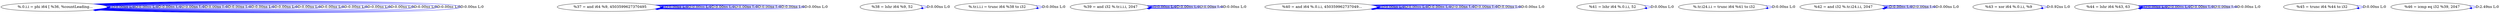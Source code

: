 digraph {
Node0x33345c0[label="  %.0.i.i = phi i64 [ %36, %countLeading..."];
Node0x33345c0 -> Node0x33345c0[label="D:0.00ns L:0",color=blue];
Node0x33345c0 -> Node0x33345c0[label="D:0.00ns L:0",color=blue];
Node0x33345c0 -> Node0x33345c0[label="D:0.00ns L:0",color=blue];
Node0x33345c0 -> Node0x33345c0[label="D:0.00ns L:0",color=blue];
Node0x33345c0 -> Node0x33345c0[label="D:0.00ns L:0",color=blue];
Node0x33345c0 -> Node0x33345c0[label="D:0.00ns L:0",color=blue];
Node0x33345c0 -> Node0x33345c0[label="D:0.00ns L:0",color=blue];
Node0x33345c0 -> Node0x33345c0[label="D:0.00ns L:0",color=blue];
Node0x33345c0 -> Node0x33345c0[label="D:0.00ns L:0",color=blue];
Node0x33345c0 -> Node0x33345c0[label="D:0.00ns L:0",color=blue];
Node0x33345c0 -> Node0x33345c0[label="D:0.00ns L:0",color=blue];
Node0x33345c0 -> Node0x33345c0[label="D:0.00ns L:0",color=blue];
Node0x33345c0 -> Node0x33345c0[label="D:0.00ns L:0",color=blue];
Node0x33345c0 -> Node0x33345c0[label="D:0.00ns L:0",color=blue];
Node0x33345c0 -> Node0x33345c0[label="D:0.00ns L:0",color=blue];
Node0x33345c0 -> Node0x33345c0[label="D:0.00ns L:0",color=blue];
Node0x33346a0[label="  %37 = and i64 %9, 4503599627370495"];
Node0x33346a0 -> Node0x33346a0[label="D:0.00ns L:0",color=blue];
Node0x33346a0 -> Node0x33346a0[label="D:0.00ns L:0",color=blue];
Node0x33346a0 -> Node0x33346a0[label="D:0.00ns L:0",color=blue];
Node0x33346a0 -> Node0x33346a0[label="D:0.00ns L:0",color=blue];
Node0x33346a0 -> Node0x33346a0[label="D:0.00ns L:0",color=blue];
Node0x33346a0 -> Node0x33346a0[label="D:0.00ns L:0",color=blue];
Node0x33346a0 -> Node0x33346a0[label="D:0.00ns L:0",color=blue];
Node0x32cfdc0[label="  %38 = lshr i64 %9, 52"];
Node0x32cfdc0 -> Node0x32cfdc0[label="D:0.00ns L:0",color=blue];
Node0x32cfea0[label="  %.tr.i.i.i = trunc i64 %38 to i32"];
Node0x32cfea0 -> Node0x32cfea0[label="D:0.00ns L:0",color=blue];
Node0x32cff80[label="  %39 = and i32 %.tr.i.i.i, 2047"];
Node0x32cff80 -> Node0x32cff80[label="D:0.00ns L:0",color=blue];
Node0x32cff80 -> Node0x32cff80[label="D:0.00ns L:0",color=blue];
Node0x32cff80 -> Node0x32cff80[label="D:0.00ns L:0",color=blue];
Node0x32cff80 -> Node0x32cff80[label="D:0.00ns L:0",color=blue];
Node0x32d0060[label="  %40 = and i64 %.0.i.i, 450359962737049..."];
Node0x32d0060 -> Node0x32d0060[label="D:0.00ns L:0",color=blue];
Node0x32d0060 -> Node0x32d0060[label="D:0.00ns L:0",color=blue];
Node0x32d0060 -> Node0x32d0060[label="D:0.00ns L:0",color=blue];
Node0x32d0060 -> Node0x32d0060[label="D:0.00ns L:0",color=blue];
Node0x32d0060 -> Node0x32d0060[label="D:0.00ns L:0",color=blue];
Node0x32d0060 -> Node0x32d0060[label="D:0.00ns L:0",color=blue];
Node0x32d0060 -> Node0x32d0060[label="D:0.00ns L:0",color=blue];
Node0x32d0140[label="  %41 = lshr i64 %.0.i.i, 52"];
Node0x32d0140 -> Node0x32d0140[label="D:0.00ns L:0",color=blue];
Node0x33097a0[label="  %.tr.i24.i.i = trunc i64 %41 to i32"];
Node0x33097a0 -> Node0x33097a0[label="D:0.00ns L:0",color=blue];
Node0x3309880[label="  %42 = and i32 %.tr.i24.i.i, 2047"];
Node0x3309880 -> Node0x3309880[label="D:0.00ns L:0",color=blue];
Node0x3309880 -> Node0x3309880[label="D:0.00ns L:0",color=blue];
Node0x3309880 -> Node0x3309880[label="D:0.00ns L:0",color=blue];
Node0x3309960[label="  %43 = xor i64 %.0.i.i, %9"];
Node0x3309960 -> Node0x3309960[label="D:0.92ns L:0",color=blue];
Node0x3309a40[label="  %44 = lshr i64 %43, 63"];
Node0x3309a40 -> Node0x3309a40[label="D:0.00ns L:0",color=blue];
Node0x3309a40 -> Node0x3309a40[label="D:0.00ns L:0",color=blue];
Node0x3309a40 -> Node0x3309a40[label="D:0.00ns L:0",color=blue];
Node0x3309a40 -> Node0x3309a40[label="D:0.00ns L:0",color=blue];
Node0x3309a40 -> Node0x3309a40[label="D:0.00ns L:0",color=blue];
Node0x3309b20[label="  %45 = trunc i64 %44 to i32"];
Node0x3309b20 -> Node0x3309b20[label="D:0.00ns L:0",color=blue];
Node0x3309c00[label="  %46 = icmp eq i32 %39, 2047"];
Node0x3309c00 -> Node0x3309c00[label="D:2.49ns L:0",color=blue];
}
